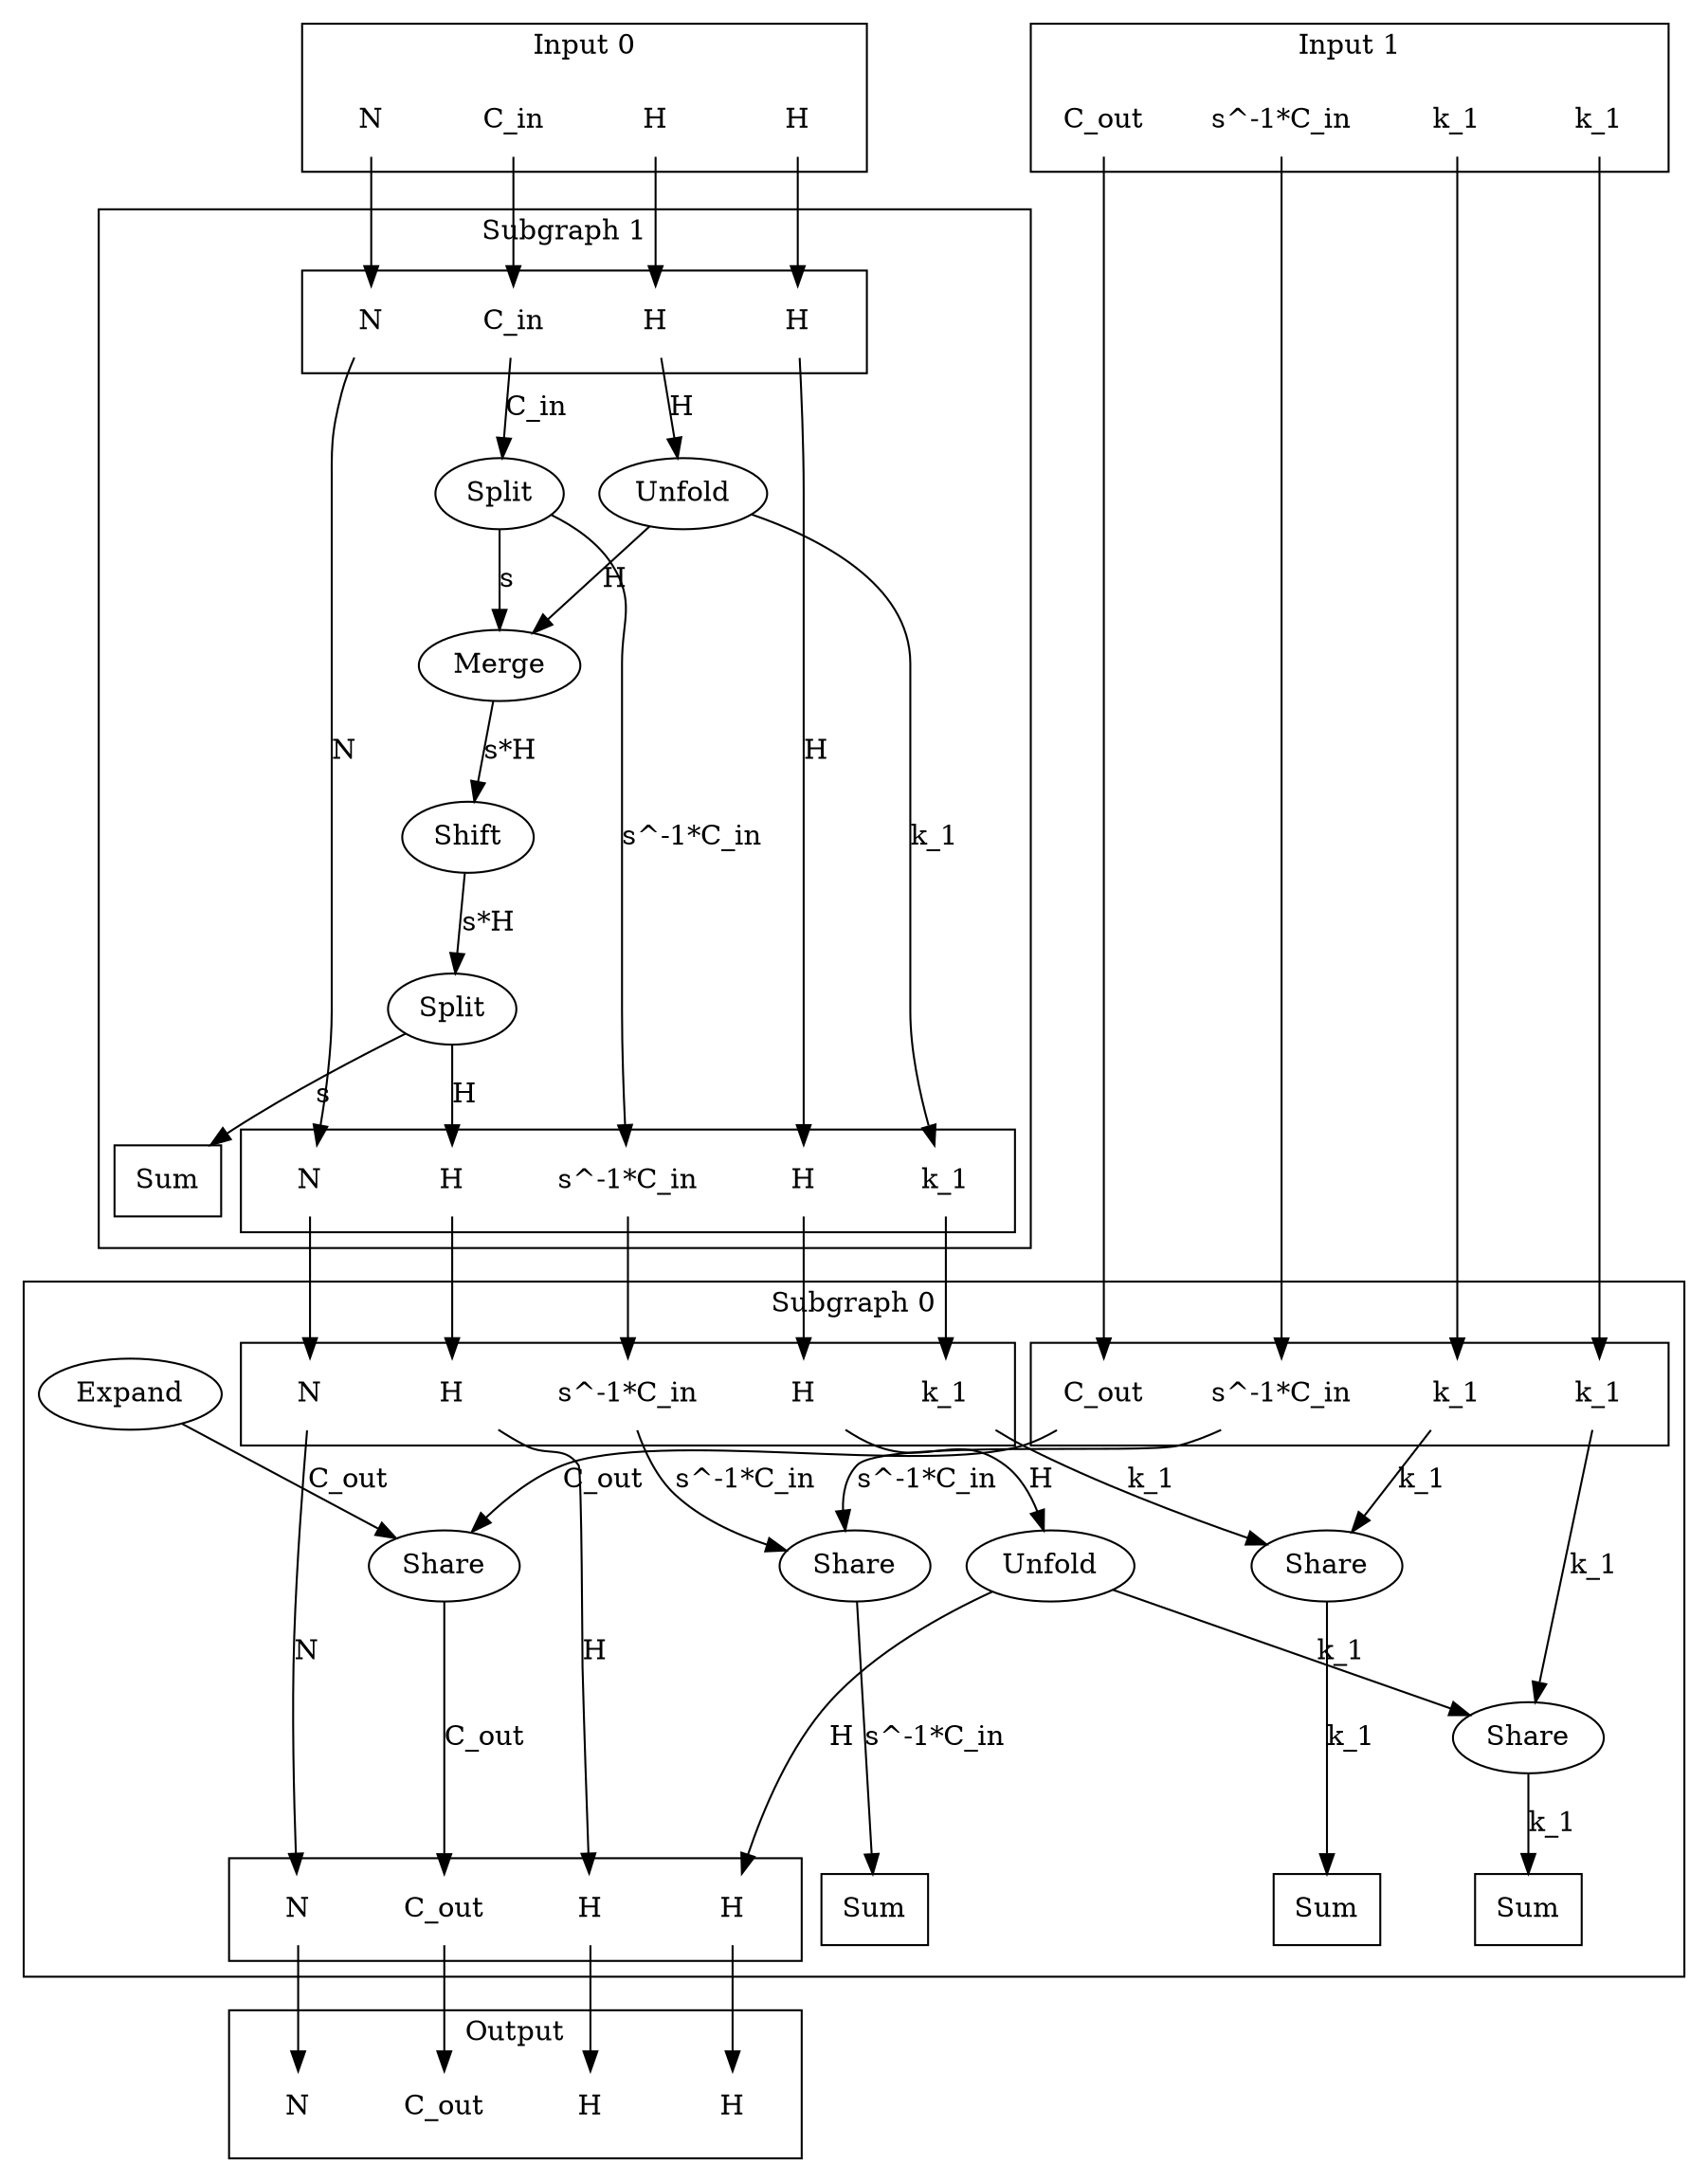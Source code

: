 digraph kernel_generated {
newrank = true;

// Stage tensor.
subgraph cluster_subgraph_0 {
    label = "Subgraph 0";
    // Reductions.
    reduce_0x7effd8001a98 [label="Sum", shape=box];
    reduce_0x7effd8001ab0 [label="Sum", shape=box];
    reduce_0x7effd8005640 [label="Sum", shape=box];
    // Output.
    subgraph cluster_subgraph_0_out {
        label = "";
        interface_0_out_0x55a308c0a8f0 [label="N", shape=none];
        interface_0_out_0x55a308c0a918 [label="C_out", shape=none];
        interface_0_out_0x55a308c0a940 [label="H", shape=none];
        interface_0_out_0x55a308c0a968 [label="H", shape=none];
    }
    {
        rank = same;
        reduce_0x7effd8001a98;
        reduce_0x7effd8001ab0;
        reduce_0x7effd8005640;
        interface_0_out_0x55a308c0a8f0;
        interface_0_out_0x55a308c0a918;
        interface_0_out_0x55a308c0a940;
        interface_0_out_0x55a308c0a968;
    }
    // Input 0.
    subgraph cluster_subgraph_0_in_0 {
        label = "";
        interface_0_in_0x55a308c0a8f0 [label="N", shape=none];
        interface_0_in_0x55a3093ce490 [label="s^-1*C_in", shape=none];
        interface_0_in_0x55a308c0a940 [label="H", shape=none];
        interface_0_in_0x55a3093b88b0 [label="k_1", shape=none];
        interface_0_in_0x55a3093bb928 [label="H", shape=none];
    }
    // Input 1.
    subgraph cluster_subgraph_0_in_1 {
        label = "";
        interface_0_in_0x55a3093ce4a8 [label="s^-1*C_in", shape=none];
        interface_0_in_0x55a3093b88c8 [label="k_1", shape=none];
        interface_0_in_0x55a3093b8828 [label="k_1", shape=none];
        interface_0_in_0x55a3093b8738 [label="C_out", shape=none];
    }
    {
        rank = same;
        interface_0_in_0x55a308c0a8f0;
        interface_0_in_0x55a3093ce490;
        interface_0_in_0x55a308c0a940;
        interface_0_in_0x55a3093b88b0;
        interface_0_in_0x55a3093bb928;
        interface_0_in_0x55a3093ce4a8;
        interface_0_in_0x55a3093b88c8;
        interface_0_in_0x55a3093b8828;
        interface_0_in_0x55a3093b8738;
    }
    // Op's.
    op_0x55a3093b8700 [label="Share"];
    op_0x55a3093b87f0 [label="Share"];
    op_0x55a3093b8890 [label="Share"];
    op_0x55a3093b8c98 [label="Expand"];
    op_0x55a3093bb900 [label="Unfold"];
    op_0x55a3093ce470 [label="Share"];
    // Dimension's.
    interface_0_in_0x55a308c0a8f0 -> interface_0_out_0x55a308c0a8f0 [label="N"];
    op_0x55a3093b8700 -> interface_0_out_0x55a308c0a918 [label="C_out"];
    interface_0_in_0x55a308c0a940 -> interface_0_out_0x55a308c0a940 [label="H"];
    op_0x55a3093bb900 -> interface_0_out_0x55a308c0a968 [label="H"];
    op_0x55a3093b8c98 -> op_0x55a3093b8700 [label="C_out"];
    interface_0_in_0x55a3093b8738 -> op_0x55a3093b8700 [label="C_out"];
    op_0x55a3093bb900 -> op_0x55a3093b87f0 [label="k_1"];
    interface_0_in_0x55a3093b8828 -> op_0x55a3093b87f0 [label="k_1"];
    interface_0_in_0x55a3093b88b0 -> op_0x55a3093b8890 [label="k_1"];
    interface_0_in_0x55a3093b88c8 -> op_0x55a3093b8890 [label="k_1"];
    interface_0_in_0x55a3093bb928 -> op_0x55a3093bb900 [label="H"];
    interface_0_in_0x55a3093ce490 -> op_0x55a3093ce470 [label="s^-1*C_in"];
    interface_0_in_0x55a3093ce4a8 -> op_0x55a3093ce470 [label="s^-1*C_in"];
    op_0x55a3093b87f0 -> reduce_0x7effd8001a98 [label="k_1"];
    op_0x55a3093b8890 -> reduce_0x7effd8001ab0 [label="k_1"];
    op_0x55a3093ce470 -> reduce_0x7effd8005640 [label="s^-1*C_in"];
}

// Stage tensor.
subgraph cluster_subgraph_1 {
    label = "Subgraph 1";
    // Reductions.
    reduce_0x7effd8002ce8 [label="Sum", shape=box];
    // Output.
    subgraph cluster_subgraph_1_out {
        label = "";
        interface_1_out_0x55a308c0a8f0 [label="N", shape=none];
        interface_1_out_0x55a3093ce490 [label="s^-1*C_in", shape=none];
        interface_1_out_0x55a308c0a940 [label="H", shape=none];
        interface_1_out_0x55a3093b88b0 [label="k_1", shape=none];
        interface_1_out_0x55a3093bb928 [label="H", shape=none];
    }
    {
        rank = same;
        reduce_0x7effd8002ce8;
        interface_1_out_0x55a308c0a8f0;
        interface_1_out_0x55a3093ce490;
        interface_1_out_0x55a308c0a940;
        interface_1_out_0x55a3093b88b0;
        interface_1_out_0x55a3093bb928;
    }
    // Input 0.
    subgraph cluster_subgraph_1_in_0 {
        label = "";
        interface_1_in_0x55a308c0a8f0 [label="N", shape=none];
        interface_1_in_0x55a308d95950 [label="C_in", shape=none];
        interface_1_in_0x55a3093bbb28 [label="H", shape=none];
        interface_1_in_0x55a3093bb928 [label="H", shape=none];
    }
    {
        rank = same;
        interface_1_in_0x55a308c0a8f0;
        interface_1_in_0x55a308d95950;
        interface_1_in_0x55a3093bbb28;
        interface_1_in_0x55a3093bb928;
    }
    // Op's.
    op_0x55a308d95910 [label="Split"];
    op_0x55a3093b9600 [label="Shift"];
    op_0x55a3093bb570 [label="Merge"];
    op_0x55a3093bbb00 [label="Unfold"];
    op_0x55a3093bdd60 [label="Split"];
    // Dimension's.
    interface_1_in_0x55a308c0a8f0 -> interface_1_out_0x55a308c0a8f0 [label="N"];
    op_0x55a3093bdd60 -> interface_1_out_0x55a308c0a940 [label="H"];
    interface_1_in_0x55a308d95950 -> op_0x55a308d95910 [label="C_in"];
    op_0x55a3093bbb00 -> interface_1_out_0x55a3093b88b0 [label="k_1"];
    op_0x55a3093bb570 -> op_0x55a3093b9600 [label="s*H"];
    op_0x55a3093bbb00 -> op_0x55a3093bb570 [label="H"];
    op_0x55a308d95910 -> op_0x55a3093bb570 [label="s"];
    interface_1_in_0x55a3093bb928 -> interface_1_out_0x55a3093bb928 [label="H"];
    interface_1_in_0x55a3093bbb28 -> op_0x55a3093bbb00 [label="H"];
    op_0x55a3093b9600 -> op_0x55a3093bdd60 [label="s*H"];
    op_0x55a308d95910 -> interface_1_out_0x55a3093ce490 [label="s^-1*C_in"];
    op_0x55a3093bdd60 -> reduce_0x7effd8002ce8 [label="s"];
}

// Input tensor.
subgraph cluster_subgraph_2 {
    label = "Input 0";
    interface_2_out_0x55a308c0a8f0 [label="N", shape=none];
    interface_2_out_0x55a308d95950 [label="C_in", shape=none];
    interface_2_out_0x55a3093bbb28 [label="H", shape=none];
    interface_2_out_0x55a3093bb928 [label="H", shape=none];
}

interface_2_out_0x55a308c0a8f0 -> interface_1_in_0x55a308c0a8f0;
interface_2_out_0x55a308d95950 -> interface_1_in_0x55a308d95950;
interface_2_out_0x55a3093bbb28 -> interface_1_in_0x55a3093bbb28;
interface_2_out_0x55a3093bb928 -> interface_1_in_0x55a3093bb928;

interface_1_out_0x55a308c0a8f0 -> interface_0_in_0x55a308c0a8f0;
interface_1_out_0x55a3093ce490 -> interface_0_in_0x55a3093ce490;
interface_1_out_0x55a308c0a940 -> interface_0_in_0x55a308c0a940;
interface_1_out_0x55a3093b88b0 -> interface_0_in_0x55a3093b88b0;
interface_1_out_0x55a3093bb928 -> interface_0_in_0x55a3093bb928;

// Input tensor.
subgraph cluster_subgraph_3 {
    label = "Input 1";
    interface_3_out_0x55a3093ce4a8 [label="s^-1*C_in", shape=none];
    interface_3_out_0x55a3093b88c8 [label="k_1", shape=none];
    interface_3_out_0x55a3093b8828 [label="k_1", shape=none];
    interface_3_out_0x55a3093b8738 [label="C_out", shape=none];
}

interface_3_out_0x55a3093ce4a8 -> interface_0_in_0x55a3093ce4a8;
interface_3_out_0x55a3093b88c8 -> interface_0_in_0x55a3093b88c8;
interface_3_out_0x55a3093b8828 -> interface_0_in_0x55a3093b8828;
interface_3_out_0x55a3093b8738 -> interface_0_in_0x55a3093b8738;

{
    rank = same;
    interface_2_out_0x55a308c0a8f0;
    interface_2_out_0x55a308d95950;
    interface_2_out_0x55a3093bbb28;
    interface_2_out_0x55a3093bb928;
    interface_3_out_0x55a3093ce4a8;
    interface_3_out_0x55a3093b88c8;
    interface_3_out_0x55a3093b8828;
    interface_3_out_0x55a3093b8738;
}
subgraph cluster_subgraph_output {
    label = "Output";
    interface_4_in_0x55a308c0a8f0 [label="N", shape=none];
    interface_4_in_0x55a308c0a918 [label="C_out", shape=none];
    interface_4_in_0x55a308c0a940 [label="H", shape=none];
    interface_4_in_0x55a308c0a968 [label="H", shape=none];
}
interface_0_out_0x55a308c0a8f0 -> interface_4_in_0x55a308c0a8f0;
interface_0_out_0x55a308c0a918 -> interface_4_in_0x55a308c0a918;
interface_0_out_0x55a308c0a940 -> interface_4_in_0x55a308c0a940;
interface_0_out_0x55a308c0a968 -> interface_4_in_0x55a308c0a968;

}
